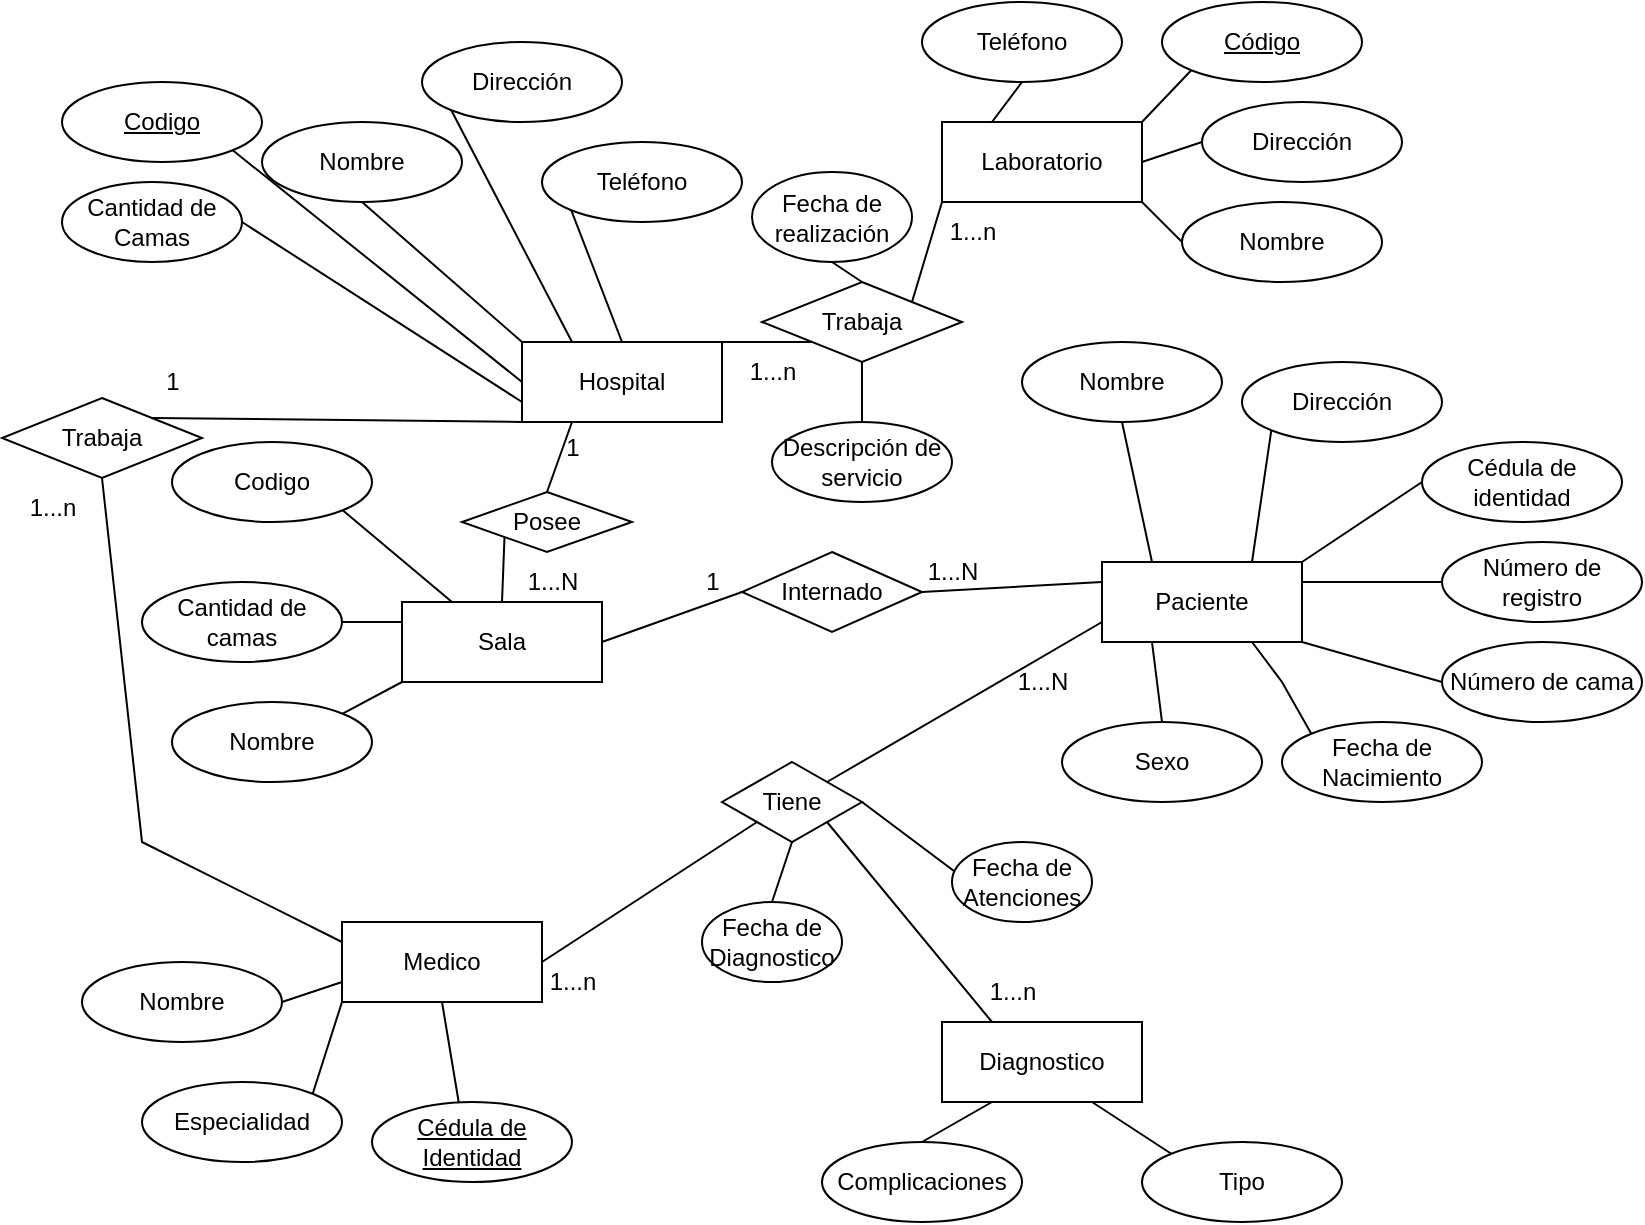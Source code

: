 <mxfile version="24.3.0" type="github">
  <diagram id="R2lEEEUBdFMjLlhIrx00" name="Page-1">
    <mxGraphModel dx="926" dy="493" grid="1" gridSize="10" guides="1" tooltips="1" connect="1" arrows="1" fold="1" page="1" pageScale="1" pageWidth="850" pageHeight="1100" math="0" shadow="0" extFonts="Permanent Marker^https://fonts.googleapis.com/css?family=Permanent+Marker">
      <root>
        <mxCell id="0" />
        <mxCell id="1" parent="0" />
        <mxCell id="Ge79WZLAiVdc78lT4wKn-1" value="Hospital" style="whiteSpace=wrap;html=1;align=center;" vertex="1" parent="1">
          <mxGeometry x="290" y="180" width="100" height="40" as="geometry" />
        </mxCell>
        <mxCell id="Ge79WZLAiVdc78lT4wKn-2" value="Laboratorio" style="whiteSpace=wrap;html=1;align=center;" vertex="1" parent="1">
          <mxGeometry x="500" y="70" width="100" height="40" as="geometry" />
        </mxCell>
        <mxCell id="Ge79WZLAiVdc78lT4wKn-3" value="Sala" style="whiteSpace=wrap;html=1;align=center;" vertex="1" parent="1">
          <mxGeometry x="230" y="310" width="100" height="40" as="geometry" />
        </mxCell>
        <mxCell id="Ge79WZLAiVdc78lT4wKn-94" style="edgeStyle=none;rounded=0;orthogonalLoop=1;jettySize=auto;html=1;exitX=0;exitY=0.25;exitDx=0;exitDy=0;entryX=1;entryY=0.5;entryDx=0;entryDy=0;endArrow=none;endFill=0;" edge="1" parent="1" source="Ge79WZLAiVdc78lT4wKn-4" target="Ge79WZLAiVdc78lT4wKn-93">
          <mxGeometry relative="1" as="geometry" />
        </mxCell>
        <mxCell id="Ge79WZLAiVdc78lT4wKn-4" value="Paciente" style="whiteSpace=wrap;html=1;align=center;" vertex="1" parent="1">
          <mxGeometry x="580" y="290" width="100" height="40" as="geometry" />
        </mxCell>
        <mxCell id="Ge79WZLAiVdc78lT4wKn-5" value="Medico" style="whiteSpace=wrap;html=1;align=center;" vertex="1" parent="1">
          <mxGeometry x="200" y="470" width="100" height="40" as="geometry" />
        </mxCell>
        <mxCell id="Ge79WZLAiVdc78lT4wKn-80" style="edgeStyle=none;rounded=0;orthogonalLoop=1;jettySize=auto;html=1;exitX=0.25;exitY=0;exitDx=0;exitDy=0;entryX=1;entryY=1;entryDx=0;entryDy=0;endArrow=none;endFill=0;" edge="1" parent="1" source="Ge79WZLAiVdc78lT4wKn-6" target="Ge79WZLAiVdc78lT4wKn-77">
          <mxGeometry relative="1" as="geometry" />
        </mxCell>
        <mxCell id="Ge79WZLAiVdc78lT4wKn-6" value="Diagnostico" style="whiteSpace=wrap;html=1;align=center;" vertex="1" parent="1">
          <mxGeometry x="500" y="520" width="100" height="40" as="geometry" />
        </mxCell>
        <mxCell id="Ge79WZLAiVdc78lT4wKn-34" style="edgeStyle=none;rounded=0;orthogonalLoop=1;jettySize=auto;html=1;exitX=1;exitY=1;exitDx=0;exitDy=0;entryX=0;entryY=0.5;entryDx=0;entryDy=0;endArrow=none;endFill=0;" edge="1" parent="1" source="Ge79WZLAiVdc78lT4wKn-7" target="Ge79WZLAiVdc78lT4wKn-1">
          <mxGeometry relative="1" as="geometry" />
        </mxCell>
        <mxCell id="Ge79WZLAiVdc78lT4wKn-7" value="Codigo" style="ellipse;whiteSpace=wrap;html=1;align=center;fontStyle=4;" vertex="1" parent="1">
          <mxGeometry x="60" y="50" width="100" height="40" as="geometry" />
        </mxCell>
        <mxCell id="Ge79WZLAiVdc78lT4wKn-33" style="edgeStyle=none;rounded=0;orthogonalLoop=1;jettySize=auto;html=1;exitX=1;exitY=0.5;exitDx=0;exitDy=0;entryX=0;entryY=0.75;entryDx=0;entryDy=0;endArrow=none;endFill=0;" edge="1" parent="1" source="Ge79WZLAiVdc78lT4wKn-8" target="Ge79WZLAiVdc78lT4wKn-1">
          <mxGeometry relative="1" as="geometry" />
        </mxCell>
        <mxCell id="Ge79WZLAiVdc78lT4wKn-8" value="Cantidad de Camas" style="ellipse;whiteSpace=wrap;html=1;align=center;" vertex="1" parent="1">
          <mxGeometry x="60" y="100" width="90" height="40" as="geometry" />
        </mxCell>
        <mxCell id="Ge79WZLAiVdc78lT4wKn-37" style="edgeStyle=none;rounded=0;orthogonalLoop=1;jettySize=auto;html=1;exitX=0;exitY=1;exitDx=0;exitDy=0;entryX=0.5;entryY=0;entryDx=0;entryDy=0;endArrow=none;endFill=0;" edge="1" parent="1" source="Ge79WZLAiVdc78lT4wKn-9" target="Ge79WZLAiVdc78lT4wKn-1">
          <mxGeometry relative="1" as="geometry" />
        </mxCell>
        <mxCell id="Ge79WZLAiVdc78lT4wKn-9" value="Teléfono" style="ellipse;whiteSpace=wrap;html=1;align=center;" vertex="1" parent="1">
          <mxGeometry x="300" y="80" width="100" height="40" as="geometry" />
        </mxCell>
        <mxCell id="Ge79WZLAiVdc78lT4wKn-36" style="edgeStyle=none;rounded=0;orthogonalLoop=1;jettySize=auto;html=1;exitX=0;exitY=1;exitDx=0;exitDy=0;entryX=0.25;entryY=0;entryDx=0;entryDy=0;endArrow=none;endFill=0;" edge="1" parent="1" source="Ge79WZLAiVdc78lT4wKn-10" target="Ge79WZLAiVdc78lT4wKn-1">
          <mxGeometry relative="1" as="geometry" />
        </mxCell>
        <mxCell id="Ge79WZLAiVdc78lT4wKn-10" value="Dirección" style="ellipse;whiteSpace=wrap;html=1;align=center;" vertex="1" parent="1">
          <mxGeometry x="240" y="30" width="100" height="40" as="geometry" />
        </mxCell>
        <mxCell id="Ge79WZLAiVdc78lT4wKn-35" style="edgeStyle=none;rounded=0;orthogonalLoop=1;jettySize=auto;html=1;exitX=0.5;exitY=1;exitDx=0;exitDy=0;entryX=0;entryY=0;entryDx=0;entryDy=0;endArrow=none;endFill=0;" edge="1" parent="1" source="Ge79WZLAiVdc78lT4wKn-11" target="Ge79WZLAiVdc78lT4wKn-1">
          <mxGeometry relative="1" as="geometry" />
        </mxCell>
        <mxCell id="Ge79WZLAiVdc78lT4wKn-11" value="Nombre" style="ellipse;whiteSpace=wrap;html=1;align=center;" vertex="1" parent="1">
          <mxGeometry x="160" y="70" width="100" height="40" as="geometry" />
        </mxCell>
        <mxCell id="Ge79WZLAiVdc78lT4wKn-38" style="edgeStyle=none;rounded=0;orthogonalLoop=1;jettySize=auto;html=1;exitX=1;exitY=1;exitDx=0;exitDy=0;entryX=0.25;entryY=0;entryDx=0;entryDy=0;endArrow=none;endFill=0;" edge="1" parent="1" source="Ge79WZLAiVdc78lT4wKn-12" target="Ge79WZLAiVdc78lT4wKn-3">
          <mxGeometry relative="1" as="geometry" />
        </mxCell>
        <mxCell id="Ge79WZLAiVdc78lT4wKn-12" value="Codigo" style="ellipse;whiteSpace=wrap;html=1;align=center;" vertex="1" parent="1">
          <mxGeometry x="115" y="230" width="100" height="40" as="geometry" />
        </mxCell>
        <mxCell id="Ge79WZLAiVdc78lT4wKn-39" style="edgeStyle=none;rounded=0;orthogonalLoop=1;jettySize=auto;html=1;exitX=1;exitY=0.5;exitDx=0;exitDy=0;entryX=0;entryY=0.25;entryDx=0;entryDy=0;endArrow=none;endFill=0;" edge="1" parent="1" source="Ge79WZLAiVdc78lT4wKn-13" target="Ge79WZLAiVdc78lT4wKn-3">
          <mxGeometry relative="1" as="geometry" />
        </mxCell>
        <mxCell id="Ge79WZLAiVdc78lT4wKn-13" value="Cantidad de camas" style="ellipse;whiteSpace=wrap;html=1;align=center;" vertex="1" parent="1">
          <mxGeometry x="100" y="300" width="100" height="40" as="geometry" />
        </mxCell>
        <mxCell id="Ge79WZLAiVdc78lT4wKn-40" style="edgeStyle=none;rounded=0;orthogonalLoop=1;jettySize=auto;html=1;exitX=1;exitY=0;exitDx=0;exitDy=0;entryX=0;entryY=1;entryDx=0;entryDy=0;endArrow=none;endFill=0;" edge="1" parent="1" source="Ge79WZLAiVdc78lT4wKn-14" target="Ge79WZLAiVdc78lT4wKn-3">
          <mxGeometry relative="1" as="geometry" />
        </mxCell>
        <mxCell id="Ge79WZLAiVdc78lT4wKn-14" value="Nombre" style="ellipse;whiteSpace=wrap;html=1;align=center;" vertex="1" parent="1">
          <mxGeometry x="115" y="360" width="100" height="40" as="geometry" />
        </mxCell>
        <mxCell id="Ge79WZLAiVdc78lT4wKn-41" style="edgeStyle=none;rounded=0;orthogonalLoop=1;jettySize=auto;html=1;exitX=0.5;exitY=1;exitDx=0;exitDy=0;entryX=0.5;entryY=1;entryDx=0;entryDy=0;endArrow=none;endFill=0;" edge="1" parent="1" source="Ge79WZLAiVdc78lT4wKn-16" target="Ge79WZLAiVdc78lT4wKn-5">
          <mxGeometry relative="1" as="geometry" />
        </mxCell>
        <mxCell id="Ge79WZLAiVdc78lT4wKn-16" value="Cédula de Identidad" style="ellipse;whiteSpace=wrap;html=1;align=center;fontStyle=4;" vertex="1" parent="1">
          <mxGeometry x="215" y="560" width="100" height="40" as="geometry" />
        </mxCell>
        <mxCell id="Ge79WZLAiVdc78lT4wKn-43" style="edgeStyle=none;rounded=0;orthogonalLoop=1;jettySize=auto;html=1;exitX=1;exitY=0;exitDx=0;exitDy=0;entryX=0;entryY=1;entryDx=0;entryDy=0;endArrow=none;endFill=0;" edge="1" parent="1" source="Ge79WZLAiVdc78lT4wKn-17" target="Ge79WZLAiVdc78lT4wKn-5">
          <mxGeometry relative="1" as="geometry" />
        </mxCell>
        <mxCell id="Ge79WZLAiVdc78lT4wKn-17" value="Especialidad" style="ellipse;whiteSpace=wrap;html=1;align=center;" vertex="1" parent="1">
          <mxGeometry x="100" y="550" width="100" height="40" as="geometry" />
        </mxCell>
        <mxCell id="Ge79WZLAiVdc78lT4wKn-42" style="edgeStyle=none;rounded=0;orthogonalLoop=1;jettySize=auto;html=1;exitX=1;exitY=0.5;exitDx=0;exitDy=0;entryX=0;entryY=0.75;entryDx=0;entryDy=0;endArrow=none;endFill=0;" edge="1" parent="1" source="Ge79WZLAiVdc78lT4wKn-18" target="Ge79WZLAiVdc78lT4wKn-5">
          <mxGeometry relative="1" as="geometry" />
        </mxCell>
        <mxCell id="Ge79WZLAiVdc78lT4wKn-18" value="Nombre" style="ellipse;whiteSpace=wrap;html=1;align=center;" vertex="1" parent="1">
          <mxGeometry x="70" y="490" width="100" height="40" as="geometry" />
        </mxCell>
        <mxCell id="Ge79WZLAiVdc78lT4wKn-54" style="edgeStyle=none;rounded=0;orthogonalLoop=1;jettySize=auto;html=1;exitX=0;exitY=1;exitDx=0;exitDy=0;entryX=1;entryY=0;entryDx=0;entryDy=0;endArrow=none;endFill=0;" edge="1" parent="1" source="Ge79WZLAiVdc78lT4wKn-20" target="Ge79WZLAiVdc78lT4wKn-2">
          <mxGeometry relative="1" as="geometry" />
        </mxCell>
        <mxCell id="Ge79WZLAiVdc78lT4wKn-20" value="Código" style="ellipse;whiteSpace=wrap;html=1;align=center;fontStyle=4;" vertex="1" parent="1">
          <mxGeometry x="610" y="10" width="100" height="40" as="geometry" />
        </mxCell>
        <mxCell id="Ge79WZLAiVdc78lT4wKn-56" style="edgeStyle=none;rounded=0;orthogonalLoop=1;jettySize=auto;html=1;exitX=0;exitY=0.5;exitDx=0;exitDy=0;entryX=1;entryY=1;entryDx=0;entryDy=0;endArrow=none;endFill=0;" edge="1" parent="1" source="Ge79WZLAiVdc78lT4wKn-21" target="Ge79WZLAiVdc78lT4wKn-2">
          <mxGeometry relative="1" as="geometry" />
        </mxCell>
        <mxCell id="Ge79WZLAiVdc78lT4wKn-21" value="Nombre" style="ellipse;whiteSpace=wrap;html=1;align=center;" vertex="1" parent="1">
          <mxGeometry x="620" y="110" width="100" height="40" as="geometry" />
        </mxCell>
        <mxCell id="Ge79WZLAiVdc78lT4wKn-55" style="edgeStyle=none;rounded=0;orthogonalLoop=1;jettySize=auto;html=1;exitX=0;exitY=0.5;exitDx=0;exitDy=0;entryX=1;entryY=0.5;entryDx=0;entryDy=0;endArrow=none;endFill=0;" edge="1" parent="1" source="Ge79WZLAiVdc78lT4wKn-22" target="Ge79WZLAiVdc78lT4wKn-2">
          <mxGeometry relative="1" as="geometry" />
        </mxCell>
        <mxCell id="Ge79WZLAiVdc78lT4wKn-22" value="Dirección&lt;span style=&quot;color: rgba(0, 0, 0, 0); font-family: monospace; font-size: 0px; text-align: start; text-wrap: nowrap;&quot;&gt;%3CmxGraphModel%3E%3Croot%3E%3CmxCell%20id%3D%220%22%2F%3E%3CmxCell%20id%3D%221%22%20parent%3D%220%22%2F%3E%3CmxCell%20id%3D%222%22%20value%3D%22Attribute%22%20style%3D%22ellipse%3BwhiteSpace%3Dwrap%3Bhtml%3D1%3Balign%3Dcenter%3B%22%20vertex%3D%221%22%20parent%3D%221%22%3E%3CmxGeometry%20x%3D%2260%22%20y%3D%22100%22%20width%3D%22100%22%20height%3D%2240%22%20as%3D%22geometry%22%2F%3E%3C%2FmxCell%3E%3C%2Froot%3E%3C%2FmxGraphModel%3E&lt;/span&gt;" style="ellipse;whiteSpace=wrap;html=1;align=center;" vertex="1" parent="1">
          <mxGeometry x="630" y="60" width="100" height="40" as="geometry" />
        </mxCell>
        <mxCell id="Ge79WZLAiVdc78lT4wKn-53" style="edgeStyle=none;rounded=0;orthogonalLoop=1;jettySize=auto;html=1;exitX=0.5;exitY=1;exitDx=0;exitDy=0;entryX=0.25;entryY=0;entryDx=0;entryDy=0;endArrow=none;endFill=0;" edge="1" parent="1" source="Ge79WZLAiVdc78lT4wKn-23" target="Ge79WZLAiVdc78lT4wKn-2">
          <mxGeometry relative="1" as="geometry" />
        </mxCell>
        <mxCell id="Ge79WZLAiVdc78lT4wKn-23" value="Teléfono" style="ellipse;whiteSpace=wrap;html=1;align=center;" vertex="1" parent="1">
          <mxGeometry x="490" y="10" width="100" height="40" as="geometry" />
        </mxCell>
        <mxCell id="Ge79WZLAiVdc78lT4wKn-46" style="edgeStyle=none;rounded=0;orthogonalLoop=1;jettySize=auto;html=1;exitX=0.5;exitY=0;exitDx=0;exitDy=0;entryX=0.25;entryY=1;entryDx=0;entryDy=0;endArrow=none;endFill=0;" edge="1" parent="1" source="Ge79WZLAiVdc78lT4wKn-24" target="Ge79WZLAiVdc78lT4wKn-4">
          <mxGeometry relative="1" as="geometry" />
        </mxCell>
        <mxCell id="Ge79WZLAiVdc78lT4wKn-24" value="Sexo" style="ellipse;whiteSpace=wrap;html=1;align=center;" vertex="1" parent="1">
          <mxGeometry x="560" y="370" width="100" height="40" as="geometry" />
        </mxCell>
        <mxCell id="Ge79WZLAiVdc78lT4wKn-50" style="edgeStyle=none;rounded=0;orthogonalLoop=1;jettySize=auto;html=1;exitX=0;exitY=0.5;exitDx=0;exitDy=0;entryX=1;entryY=0;entryDx=0;entryDy=0;endArrow=none;endFill=0;" edge="1" parent="1" source="Ge79WZLAiVdc78lT4wKn-25" target="Ge79WZLAiVdc78lT4wKn-4">
          <mxGeometry relative="1" as="geometry" />
        </mxCell>
        <mxCell id="Ge79WZLAiVdc78lT4wKn-25" value="Cédula de identidad" style="ellipse;whiteSpace=wrap;html=1;align=center;" vertex="1" parent="1">
          <mxGeometry x="740" y="230" width="100" height="40" as="geometry" />
        </mxCell>
        <mxCell id="Ge79WZLAiVdc78lT4wKn-47" style="edgeStyle=none;rounded=0;orthogonalLoop=1;jettySize=auto;html=1;exitX=0;exitY=0;exitDx=0;exitDy=0;entryX=0.75;entryY=1;entryDx=0;entryDy=0;endArrow=none;endFill=0;" edge="1" parent="1" source="Ge79WZLAiVdc78lT4wKn-26" target="Ge79WZLAiVdc78lT4wKn-4">
          <mxGeometry relative="1" as="geometry">
            <Array as="points">
              <mxPoint x="670" y="350" />
            </Array>
          </mxGeometry>
        </mxCell>
        <mxCell id="Ge79WZLAiVdc78lT4wKn-26" value="Fecha de Nacimiento" style="ellipse;whiteSpace=wrap;html=1;align=center;" vertex="1" parent="1">
          <mxGeometry x="670" y="370" width="100" height="40" as="geometry" />
        </mxCell>
        <mxCell id="Ge79WZLAiVdc78lT4wKn-48" style="edgeStyle=none;rounded=0;orthogonalLoop=1;jettySize=auto;html=1;exitX=0;exitY=0.5;exitDx=0;exitDy=0;entryX=1;entryY=1;entryDx=0;entryDy=0;endArrow=none;endFill=0;" edge="1" parent="1" source="Ge79WZLAiVdc78lT4wKn-27" target="Ge79WZLAiVdc78lT4wKn-4">
          <mxGeometry relative="1" as="geometry" />
        </mxCell>
        <mxCell id="Ge79WZLAiVdc78lT4wKn-27" value="Número de cama" style="ellipse;whiteSpace=wrap;html=1;align=center;" vertex="1" parent="1">
          <mxGeometry x="750" y="330" width="100" height="40" as="geometry" />
        </mxCell>
        <mxCell id="Ge79WZLAiVdc78lT4wKn-49" style="edgeStyle=none;rounded=0;orthogonalLoop=1;jettySize=auto;html=1;exitX=0;exitY=0.5;exitDx=0;exitDy=0;entryX=1;entryY=0.25;entryDx=0;entryDy=0;endArrow=none;endFill=0;" edge="1" parent="1" source="Ge79WZLAiVdc78lT4wKn-28" target="Ge79WZLAiVdc78lT4wKn-4">
          <mxGeometry relative="1" as="geometry" />
        </mxCell>
        <mxCell id="Ge79WZLAiVdc78lT4wKn-28" value="Número de registro" style="ellipse;whiteSpace=wrap;html=1;align=center;" vertex="1" parent="1">
          <mxGeometry x="750" y="280" width="100" height="40" as="geometry" />
        </mxCell>
        <mxCell id="Ge79WZLAiVdc78lT4wKn-51" style="edgeStyle=none;rounded=0;orthogonalLoop=1;jettySize=auto;html=1;exitX=0;exitY=1;exitDx=0;exitDy=0;entryX=0.75;entryY=0;entryDx=0;entryDy=0;endArrow=none;endFill=0;" edge="1" parent="1" source="Ge79WZLAiVdc78lT4wKn-29" target="Ge79WZLAiVdc78lT4wKn-4">
          <mxGeometry relative="1" as="geometry" />
        </mxCell>
        <mxCell id="Ge79WZLAiVdc78lT4wKn-29" value="Dirección" style="ellipse;whiteSpace=wrap;html=1;align=center;" vertex="1" parent="1">
          <mxGeometry x="650" y="190" width="100" height="40" as="geometry" />
        </mxCell>
        <mxCell id="Ge79WZLAiVdc78lT4wKn-52" style="edgeStyle=none;rounded=0;orthogonalLoop=1;jettySize=auto;html=1;exitX=0.5;exitY=1;exitDx=0;exitDy=0;entryX=0.25;entryY=0;entryDx=0;entryDy=0;endArrow=none;endFill=0;" edge="1" parent="1" source="Ge79WZLAiVdc78lT4wKn-30" target="Ge79WZLAiVdc78lT4wKn-4">
          <mxGeometry relative="1" as="geometry" />
        </mxCell>
        <mxCell id="Ge79WZLAiVdc78lT4wKn-30" value="Nombre" style="ellipse;whiteSpace=wrap;html=1;align=center;" vertex="1" parent="1">
          <mxGeometry x="540" y="180" width="100" height="40" as="geometry" />
        </mxCell>
        <mxCell id="Ge79WZLAiVdc78lT4wKn-44" style="edgeStyle=none;rounded=0;orthogonalLoop=1;jettySize=auto;html=1;exitX=0.5;exitY=0;exitDx=0;exitDy=0;entryX=0.25;entryY=1;entryDx=0;entryDy=0;endArrow=none;endFill=0;" edge="1" parent="1" source="Ge79WZLAiVdc78lT4wKn-31" target="Ge79WZLAiVdc78lT4wKn-6">
          <mxGeometry relative="1" as="geometry" />
        </mxCell>
        <mxCell id="Ge79WZLAiVdc78lT4wKn-31" value="Complicaciones" style="ellipse;whiteSpace=wrap;html=1;align=center;" vertex="1" parent="1">
          <mxGeometry x="440" y="580" width="100" height="40" as="geometry" />
        </mxCell>
        <mxCell id="Ge79WZLAiVdc78lT4wKn-45" style="edgeStyle=none;rounded=0;orthogonalLoop=1;jettySize=auto;html=1;exitX=0;exitY=0;exitDx=0;exitDy=0;entryX=0.75;entryY=1;entryDx=0;entryDy=0;endArrow=none;endFill=0;" edge="1" parent="1" source="Ge79WZLAiVdc78lT4wKn-32" target="Ge79WZLAiVdc78lT4wKn-6">
          <mxGeometry relative="1" as="geometry" />
        </mxCell>
        <mxCell id="Ge79WZLAiVdc78lT4wKn-32" value="Tipo" style="ellipse;whiteSpace=wrap;html=1;align=center;" vertex="1" parent="1">
          <mxGeometry x="600" y="580" width="100" height="40" as="geometry" />
        </mxCell>
        <mxCell id="Ge79WZLAiVdc78lT4wKn-58" style="edgeStyle=none;rounded=0;orthogonalLoop=1;jettySize=auto;html=1;entryX=0.25;entryY=1;entryDx=0;entryDy=0;endArrow=none;endFill=0;exitX=0.5;exitY=0;exitDx=0;exitDy=0;" edge="1" parent="1" source="Ge79WZLAiVdc78lT4wKn-57" target="Ge79WZLAiVdc78lT4wKn-1">
          <mxGeometry relative="1" as="geometry">
            <mxPoint x="345" y="270" as="sourcePoint" />
          </mxGeometry>
        </mxCell>
        <mxCell id="Ge79WZLAiVdc78lT4wKn-59" style="edgeStyle=none;rounded=0;orthogonalLoop=1;jettySize=auto;html=1;exitX=0;exitY=1;exitDx=0;exitDy=0;entryX=0.5;entryY=0;entryDx=0;entryDy=0;endArrow=none;endFill=0;" edge="1" parent="1" source="Ge79WZLAiVdc78lT4wKn-57" target="Ge79WZLAiVdc78lT4wKn-3">
          <mxGeometry relative="1" as="geometry" />
        </mxCell>
        <mxCell id="Ge79WZLAiVdc78lT4wKn-57" value="Posee" style="shape=rhombus;perimeter=rhombusPerimeter;whiteSpace=wrap;html=1;align=center;" vertex="1" parent="1">
          <mxGeometry x="260" y="255" width="85" height="30" as="geometry" />
        </mxCell>
        <mxCell id="Ge79WZLAiVdc78lT4wKn-60" value="1" style="text;html=1;align=center;verticalAlign=middle;resizable=0;points=[];autosize=1;strokeColor=none;fillColor=none;" vertex="1" parent="1">
          <mxGeometry x="100" y="185" width="30" height="30" as="geometry" />
        </mxCell>
        <mxCell id="Ge79WZLAiVdc78lT4wKn-61" value="1" style="text;html=1;align=center;verticalAlign=middle;resizable=0;points=[];autosize=1;strokeColor=none;fillColor=none;" vertex="1" parent="1">
          <mxGeometry x="370" y="285" width="30" height="30" as="geometry" />
        </mxCell>
        <mxCell id="Ge79WZLAiVdc78lT4wKn-63" style="edgeStyle=none;rounded=0;orthogonalLoop=1;jettySize=auto;html=1;exitX=1;exitY=0;exitDx=0;exitDy=0;endArrow=none;endFill=0;entryX=0;entryY=1;entryDx=0;entryDy=0;" edge="1" parent="1" source="Ge79WZLAiVdc78lT4wKn-62" target="Ge79WZLAiVdc78lT4wKn-1">
          <mxGeometry relative="1" as="geometry">
            <mxPoint x="290" y="220" as="targetPoint" />
          </mxGeometry>
        </mxCell>
        <mxCell id="Ge79WZLAiVdc78lT4wKn-64" style="edgeStyle=none;rounded=0;orthogonalLoop=1;jettySize=auto;html=1;exitX=0.5;exitY=1;exitDx=0;exitDy=0;entryX=0;entryY=0.25;entryDx=0;entryDy=0;endArrow=none;endFill=0;" edge="1" parent="1" source="Ge79WZLAiVdc78lT4wKn-62" target="Ge79WZLAiVdc78lT4wKn-5">
          <mxGeometry relative="1" as="geometry">
            <Array as="points">
              <mxPoint x="100" y="430" />
            </Array>
          </mxGeometry>
        </mxCell>
        <mxCell id="Ge79WZLAiVdc78lT4wKn-62" value="Trabaja" style="shape=rhombus;perimeter=rhombusPerimeter;whiteSpace=wrap;html=1;align=center;" vertex="1" parent="1">
          <mxGeometry x="30" y="208" width="100" height="40" as="geometry" />
        </mxCell>
        <mxCell id="Ge79WZLAiVdc78lT4wKn-66" value="1" style="text;html=1;align=center;verticalAlign=middle;resizable=0;points=[];autosize=1;strokeColor=none;fillColor=none;" vertex="1" parent="1">
          <mxGeometry x="300" y="218" width="30" height="30" as="geometry" />
        </mxCell>
        <mxCell id="Ge79WZLAiVdc78lT4wKn-67" value="1...n" style="text;html=1;align=center;verticalAlign=middle;resizable=0;points=[];autosize=1;strokeColor=none;fillColor=none;" vertex="1" parent="1">
          <mxGeometry x="30" y="248" width="50" height="30" as="geometry" />
        </mxCell>
        <mxCell id="Ge79WZLAiVdc78lT4wKn-69" style="edgeStyle=none;rounded=0;orthogonalLoop=1;jettySize=auto;html=1;exitX=0;exitY=1;exitDx=0;exitDy=0;entryX=1;entryY=0;entryDx=0;entryDy=0;endArrow=none;endFill=0;" edge="1" parent="1" source="Ge79WZLAiVdc78lT4wKn-68" target="Ge79WZLAiVdc78lT4wKn-1">
          <mxGeometry relative="1" as="geometry" />
        </mxCell>
        <mxCell id="Ge79WZLAiVdc78lT4wKn-70" style="edgeStyle=none;rounded=0;orthogonalLoop=1;jettySize=auto;html=1;exitX=1;exitY=0;exitDx=0;exitDy=0;entryX=0;entryY=1;entryDx=0;entryDy=0;endArrow=none;endFill=0;" edge="1" parent="1" source="Ge79WZLAiVdc78lT4wKn-68" target="Ge79WZLAiVdc78lT4wKn-2">
          <mxGeometry relative="1" as="geometry" />
        </mxCell>
        <mxCell id="Ge79WZLAiVdc78lT4wKn-68" value="Trabaja" style="shape=rhombus;perimeter=rhombusPerimeter;whiteSpace=wrap;html=1;align=center;" vertex="1" parent="1">
          <mxGeometry x="410" y="150" width="100" height="40" as="geometry" />
        </mxCell>
        <mxCell id="Ge79WZLAiVdc78lT4wKn-71" value="1...n" style="text;html=1;align=center;verticalAlign=middle;resizable=0;points=[];autosize=1;strokeColor=none;fillColor=none;" vertex="1" parent="1">
          <mxGeometry x="390" y="180" width="50" height="30" as="geometry" />
        </mxCell>
        <mxCell id="Ge79WZLAiVdc78lT4wKn-72" value="1...n" style="text;html=1;align=center;verticalAlign=middle;resizable=0;points=[];autosize=1;strokeColor=none;fillColor=none;" vertex="1" parent="1">
          <mxGeometry x="490" y="110" width="50" height="30" as="geometry" />
        </mxCell>
        <mxCell id="Ge79WZLAiVdc78lT4wKn-76" style="edgeStyle=none;rounded=0;orthogonalLoop=1;jettySize=auto;html=1;exitX=0.5;exitY=0;exitDx=0;exitDy=0;entryX=0.5;entryY=1;entryDx=0;entryDy=0;endArrow=none;endFill=0;" edge="1" parent="1" source="Ge79WZLAiVdc78lT4wKn-73" target="Ge79WZLAiVdc78lT4wKn-68">
          <mxGeometry relative="1" as="geometry" />
        </mxCell>
        <mxCell id="Ge79WZLAiVdc78lT4wKn-73" value="Descripción de servicio" style="ellipse;whiteSpace=wrap;html=1;align=center;" vertex="1" parent="1">
          <mxGeometry x="415" y="220" width="90" height="40" as="geometry" />
        </mxCell>
        <mxCell id="Ge79WZLAiVdc78lT4wKn-75" style="edgeStyle=none;rounded=0;orthogonalLoop=1;jettySize=auto;html=1;exitX=0.5;exitY=1;exitDx=0;exitDy=0;entryX=0.5;entryY=0;entryDx=0;entryDy=0;endArrow=none;endFill=0;" edge="1" parent="1" source="Ge79WZLAiVdc78lT4wKn-74" target="Ge79WZLAiVdc78lT4wKn-68">
          <mxGeometry relative="1" as="geometry" />
        </mxCell>
        <mxCell id="Ge79WZLAiVdc78lT4wKn-74" value="Fecha de realización" style="ellipse;whiteSpace=wrap;html=1;align=center;" vertex="1" parent="1">
          <mxGeometry x="405" y="95" width="80" height="45" as="geometry" />
        </mxCell>
        <mxCell id="Ge79WZLAiVdc78lT4wKn-78" style="edgeStyle=none;rounded=0;orthogonalLoop=1;jettySize=auto;html=1;exitX=1;exitY=0;exitDx=0;exitDy=0;entryX=0;entryY=0.75;entryDx=0;entryDy=0;endArrow=none;endFill=0;" edge="1" parent="1" source="Ge79WZLAiVdc78lT4wKn-77" target="Ge79WZLAiVdc78lT4wKn-4">
          <mxGeometry relative="1" as="geometry" />
        </mxCell>
        <mxCell id="Ge79WZLAiVdc78lT4wKn-79" style="edgeStyle=none;rounded=0;orthogonalLoop=1;jettySize=auto;html=1;exitX=0;exitY=1;exitDx=0;exitDy=0;entryX=1;entryY=0.5;entryDx=0;entryDy=0;endArrow=none;endFill=0;" edge="1" parent="1" source="Ge79WZLAiVdc78lT4wKn-77" target="Ge79WZLAiVdc78lT4wKn-5">
          <mxGeometry relative="1" as="geometry" />
        </mxCell>
        <mxCell id="Ge79WZLAiVdc78lT4wKn-77" value="Tiene" style="shape=rhombus;perimeter=rhombusPerimeter;whiteSpace=wrap;html=1;align=center;" vertex="1" parent="1">
          <mxGeometry x="390" y="390" width="70" height="40" as="geometry" />
        </mxCell>
        <mxCell id="Ge79WZLAiVdc78lT4wKn-84" value="1...N" style="text;html=1;align=center;verticalAlign=middle;resizable=0;points=[];autosize=1;strokeColor=none;fillColor=none;" vertex="1" parent="1">
          <mxGeometry x="525" y="335" width="50" height="30" as="geometry" />
        </mxCell>
        <mxCell id="Ge79WZLAiVdc78lT4wKn-85" value="1...n" style="text;html=1;align=center;verticalAlign=middle;resizable=0;points=[];autosize=1;strokeColor=none;fillColor=none;" vertex="1" parent="1">
          <mxGeometry x="290" y="485" width="50" height="30" as="geometry" />
        </mxCell>
        <mxCell id="Ge79WZLAiVdc78lT4wKn-86" value="1...n" style="text;html=1;align=center;verticalAlign=middle;resizable=0;points=[];autosize=1;strokeColor=none;fillColor=none;" vertex="1" parent="1">
          <mxGeometry x="510" y="490" width="50" height="30" as="geometry" />
        </mxCell>
        <mxCell id="Ge79WZLAiVdc78lT4wKn-92" style="edgeStyle=none;rounded=0;orthogonalLoop=1;jettySize=auto;html=1;exitX=0.5;exitY=1;exitDx=0;exitDy=0;entryX=1;entryY=0.5;entryDx=0;entryDy=0;endArrow=none;endFill=0;" edge="1" parent="1" source="Ge79WZLAiVdc78lT4wKn-87" target="Ge79WZLAiVdc78lT4wKn-77">
          <mxGeometry relative="1" as="geometry" />
        </mxCell>
        <mxCell id="Ge79WZLAiVdc78lT4wKn-87" value="Fecha de Atenciones" style="ellipse;whiteSpace=wrap;html=1;align=center;" vertex="1" parent="1">
          <mxGeometry x="505" y="430" width="70" height="40" as="geometry" />
        </mxCell>
        <mxCell id="Ge79WZLAiVdc78lT4wKn-91" style="edgeStyle=none;rounded=0;orthogonalLoop=1;jettySize=auto;html=1;exitX=0.5;exitY=0;exitDx=0;exitDy=0;entryX=0.5;entryY=1;entryDx=0;entryDy=0;endArrow=none;endFill=0;" edge="1" parent="1" source="Ge79WZLAiVdc78lT4wKn-90" target="Ge79WZLAiVdc78lT4wKn-77">
          <mxGeometry relative="1" as="geometry" />
        </mxCell>
        <mxCell id="Ge79WZLAiVdc78lT4wKn-90" value="Fecha de Diagnostico" style="ellipse;whiteSpace=wrap;html=1;align=center;" vertex="1" parent="1">
          <mxGeometry x="380" y="460" width="70" height="40" as="geometry" />
        </mxCell>
        <mxCell id="Ge79WZLAiVdc78lT4wKn-95" style="edgeStyle=none;rounded=0;orthogonalLoop=1;jettySize=auto;html=1;exitX=0;exitY=0.5;exitDx=0;exitDy=0;entryX=1;entryY=0.5;entryDx=0;entryDy=0;endArrow=none;endFill=0;" edge="1" parent="1" source="Ge79WZLAiVdc78lT4wKn-93" target="Ge79WZLAiVdc78lT4wKn-3">
          <mxGeometry relative="1" as="geometry" />
        </mxCell>
        <mxCell id="Ge79WZLAiVdc78lT4wKn-93" value="Internado" style="shape=rhombus;perimeter=rhombusPerimeter;whiteSpace=wrap;html=1;align=center;" vertex="1" parent="1">
          <mxGeometry x="400" y="285" width="90" height="40" as="geometry" />
        </mxCell>
        <mxCell id="Ge79WZLAiVdc78lT4wKn-96" value="1...N" style="text;html=1;align=center;verticalAlign=middle;resizable=0;points=[];autosize=1;strokeColor=none;fillColor=none;" vertex="1" parent="1">
          <mxGeometry x="480" y="280" width="50" height="30" as="geometry" />
        </mxCell>
        <mxCell id="Ge79WZLAiVdc78lT4wKn-97" value="1...N" style="text;html=1;align=center;verticalAlign=middle;resizable=0;points=[];autosize=1;strokeColor=none;fillColor=none;" vertex="1" parent="1">
          <mxGeometry x="280" y="285" width="50" height="30" as="geometry" />
        </mxCell>
      </root>
    </mxGraphModel>
  </diagram>
</mxfile>

